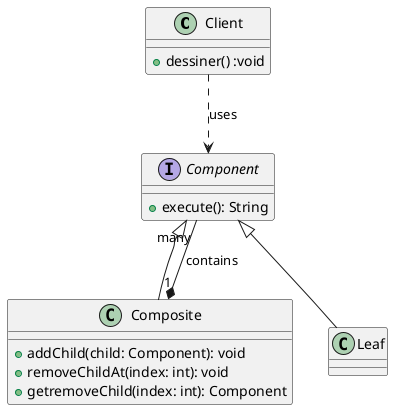 @startuml Composite
class Client {
     + dessiner() :void   
}
interface Component {
     + execute(): String
}
class Composite {
     + addChild(child: Component): void
     + removeChildAt(index: int): void
     + getremoveChild(index: int): Component     
}
class Leaf

Client ..> Component : uses

Composite "1" *-- "many" Component : contains

Component <|-- Leaf
Component <|-- Composite
@enduml